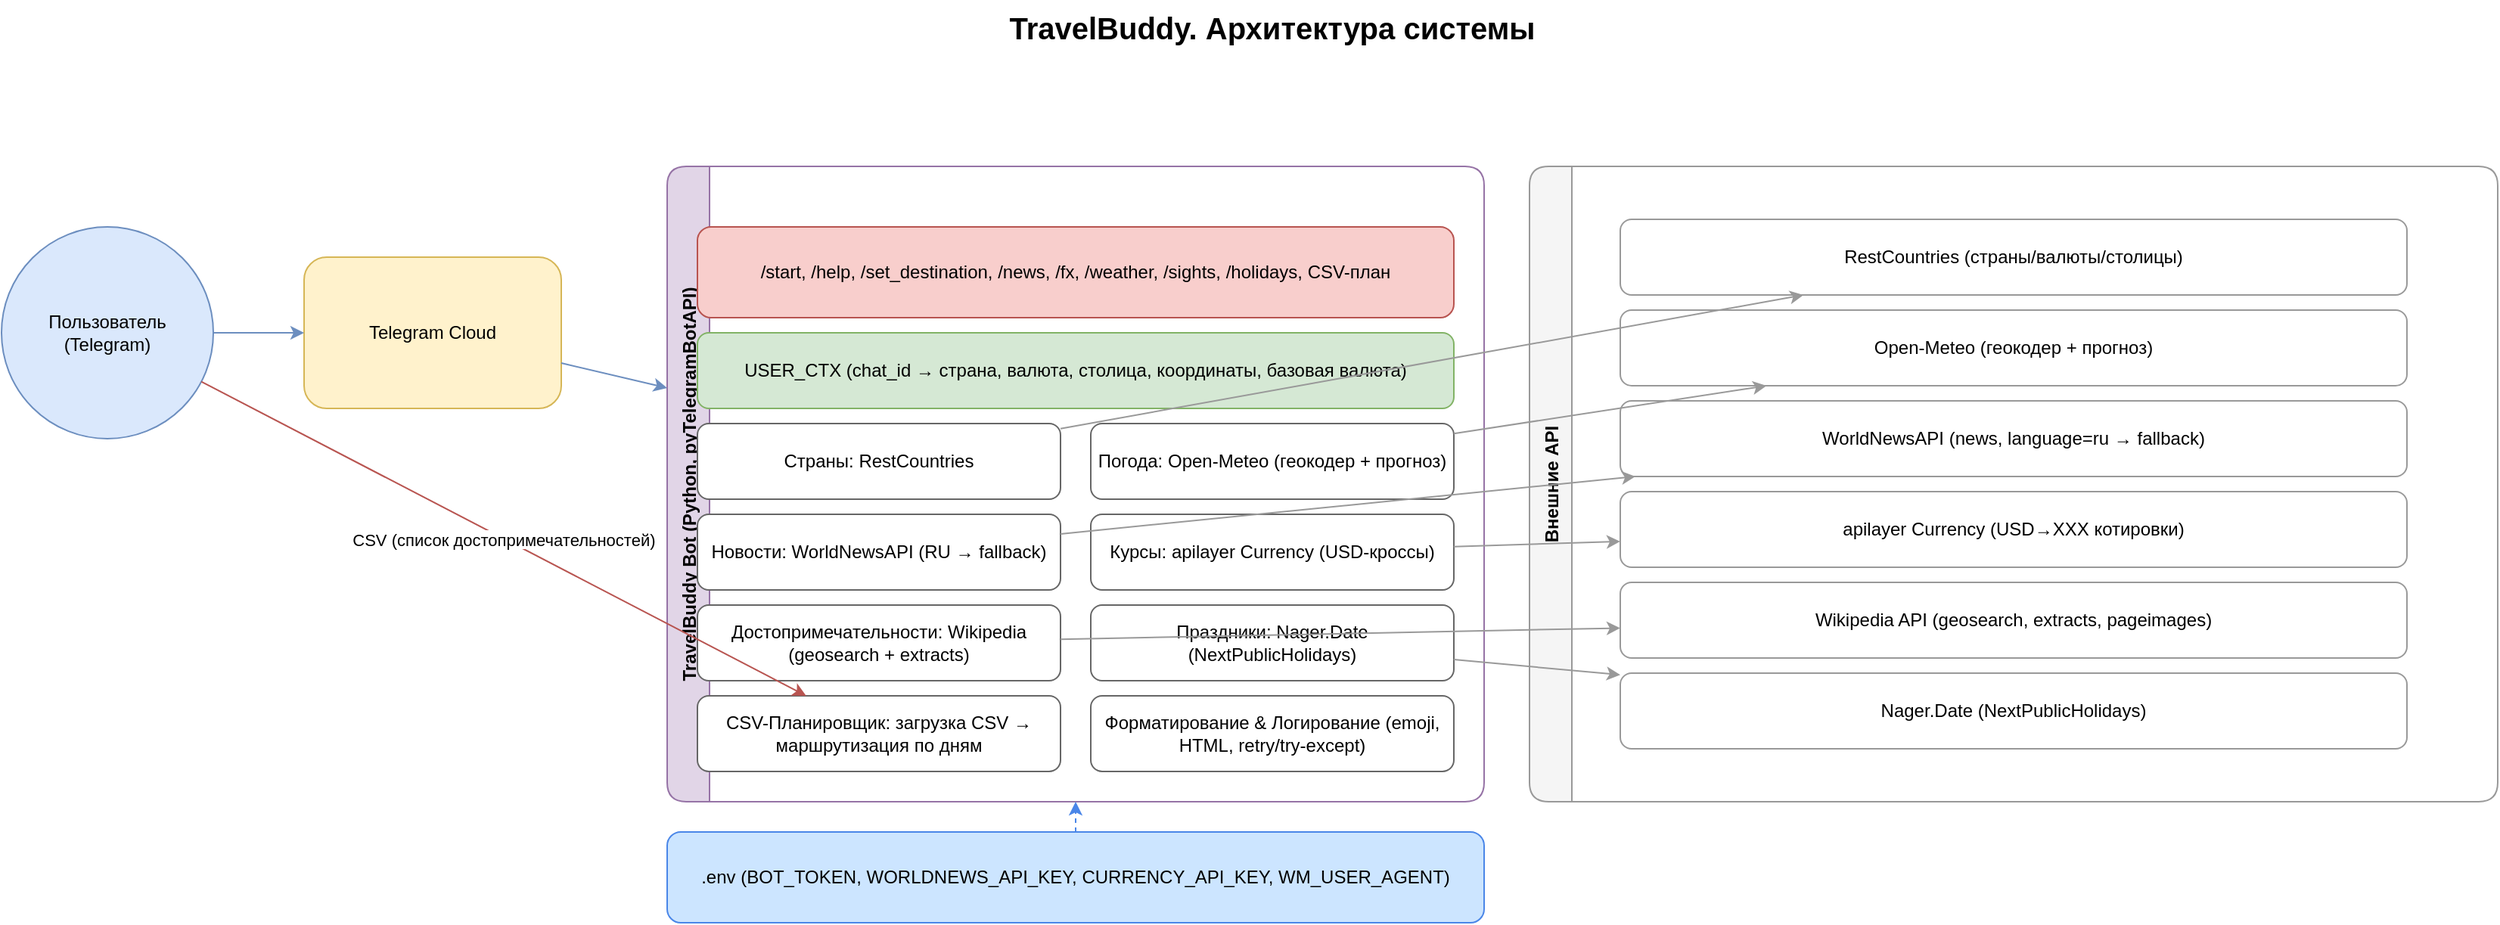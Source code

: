 <mxfile>
    <diagram id="travelbuddy-arch" name="TravelBuddy Architecture">
        <mxGraphModel dx="682" dy="779" grid="1" gridSize="10" guides="1" tooltips="1" connect="1" arrows="1" fold="1" page="1" pageScale="1" pageWidth="1920" pageHeight="1080" background="#ffffff" math="0" shadow="0">
            <root>
                <mxCell id="0"/>
                <mxCell id="1" parent="0"/>
                <mxCell id="title" value="TravelBuddy. Архитектура системы&#xa;" style="text;strokeColor=none;fillColor=none;fontSize=20;fontStyle=1;align=center;verticalAlign=top;" parent="1" vertex="1">
                    <mxGeometry x="710" y="10" width="500" height="40" as="geometry"/>
                </mxCell>
                <mxCell id="user" value="Пользователь (Telegram)" style="shape=ellipse;whiteSpace=wrap;html=1;aspect=fixed;perimeter=ellipsePerimeter;fillColor=#dae8fc;strokeColor=#6c8ebf" parent="1" vertex="1">
                    <mxGeometry x="120" y="160" width="140" height="140" as="geometry"/>
                </mxCell>
                <mxCell id="telegram" value="Telegram Cloud" style="rounded=1;whiteSpace=wrap;html=1;fillColor=#fff2cc;strokeColor=#d6b656" parent="1" vertex="1">
                    <mxGeometry x="320" y="180" width="170" height="100" as="geometry"/>
                </mxCell>
                <mxCell id="bot" value="TravelBuddy Bot (Python, pyTelegramBotAPI)" style="swimlane;rounded=1;horizontal=0;childLayout=stackLayout;startSize=28;fillColor=#e1d5e7;strokeColor=#9673a6;fontStyle=1" parent="1" vertex="1">
                    <mxGeometry x="560" y="120" width="540" height="420" as="geometry"/>
                </mxCell>
                <mxCell id="router" value="/start, /help, /set_destination, /news, /fx, /weather, /sights, /holidays, CSV-план" style="rounded=1;whiteSpace=wrap;html=1;fillColor=#f8cecc;strokeColor=#b85450" parent="bot" vertex="1">
                    <mxGeometry x="20" y="40" width="500" height="60" as="geometry"/>
                </mxCell>
                <mxCell id="ctx" value="USER_CTX (chat_id → страна, валюта, столица, координаты, базовая валюта)" style="rounded=1;whiteSpace=wrap;html=1;fillColor=#d5e8d4;strokeColor=#82b366" parent="bot" vertex="1">
                    <mxGeometry x="20" y="110" width="500" height="50" as="geometry"/>
                </mxCell>
                <mxCell id="country" value="Страны: RestCountries" style="rounded=1;whiteSpace=wrap;html=1;fillColor=#ffffff;strokeColor=#666666" parent="bot" vertex="1">
                    <mxGeometry x="20" y="170" width="240" height="50" as="geometry"/>
                </mxCell>
                <mxCell id="weather" value="Погода: Open-Meteo (геокодер + прогноз)" style="rounded=1;whiteSpace=wrap;html=1;fillColor=#ffffff;strokeColor=#666666" parent="bot" vertex="1">
                    <mxGeometry x="280" y="170" width="240" height="50" as="geometry"/>
                </mxCell>
                <mxCell id="news" value="Новости: WorldNewsAPI (RU → fallback)" style="rounded=1;whiteSpace=wrap;html=1;fillColor=#ffffff;strokeColor=#666666" parent="bot" vertex="1">
                    <mxGeometry x="20" y="230" width="240" height="50" as="geometry"/>
                </mxCell>
                <mxCell id="fx" value="Курсы: apilayer Currency (USD-кроссы)" style="rounded=1;whiteSpace=wrap;html=1;fillColor=#ffffff;strokeColor=#666666" parent="bot" vertex="1">
                    <mxGeometry x="280" y="230" width="240" height="50" as="geometry"/>
                </mxCell>
                <mxCell id="sights" value="Достопримечательности: Wikipedia (geosearch + extracts)" style="rounded=1;whiteSpace=wrap;html=1;fillColor=#ffffff;strokeColor=#666666" parent="bot" vertex="1">
                    <mxGeometry x="20" y="290" width="240" height="50" as="geometry"/>
                </mxCell>
                <mxCell id="holidays" value="Праздники: Nager.Date (NextPublicHolidays)" style="rounded=1;whiteSpace=wrap;html=1;fillColor=#ffffff;strokeColor=#666666" parent="bot" vertex="1">
                    <mxGeometry x="280" y="290" width="240" height="50" as="geometry"/>
                </mxCell>
                <mxCell id="csv" value="CSV-Планировщик: загрузка CSV → маршрутизация по дням" style="rounded=1;whiteSpace=wrap;html=1;fillColor=#ffffff;strokeColor=#666666" parent="bot" vertex="1">
                    <mxGeometry x="20" y="350" width="240" height="50" as="geometry"/>
                </mxCell>
                <mxCell id="fmtlog" value="Форматирование &amp; Логирование (emoji, HTML, retry/try-except)" style="rounded=1;whiteSpace=wrap;html=1;fillColor=#ffffff;strokeColor=#666666" parent="bot" vertex="1">
                    <mxGeometry x="280" y="350" width="240" height="50" as="geometry"/>
                </mxCell>
                <mxCell id="env" value=".env (BOT_TOKEN, WORLDNEWS_API_KEY, CURRENCY_API_KEY, WM_USER_AGENT)" style="rounded=1;whiteSpace=wrap;html=1;fillColor=#cce5ff;strokeColor=#4a86e8" parent="1" vertex="1">
                    <mxGeometry x="560" y="560" width="540" height="60" as="geometry"/>
                </mxCell>
                <mxCell id="apis" value="Внешние API" style="swimlane;rounded=1;horizontal=0;startSize=28;fillColor=#f5f5f5;strokeColor=#999999;fontStyle=1" parent="1" vertex="1">
                    <mxGeometry x="1130" y="120" width="640" height="420" as="geometry"/>
                </mxCell>
                <mxCell id="api1" value="RestCountries (страны/валюты/столицы)" style="rounded=1;whiteSpace=wrap;html=1;fillColor=#fff;strokeColor=#999" parent="apis" vertex="1">
                    <mxGeometry x="60" y="35" width="520" height="50" as="geometry"/>
                </mxCell>
                <mxCell id="api2" value="Open-Meteo (геокодер + прогноз)" style="rounded=1;whiteSpace=wrap;html=1;fillColor=#fff;strokeColor=#999" parent="apis" vertex="1">
                    <mxGeometry x="60" y="95" width="520" height="50" as="geometry"/>
                </mxCell>
                <mxCell id="api3" value="WorldNewsAPI (news, language=ru → fallback)" style="rounded=1;whiteSpace=wrap;html=1;fillColor=#fff;strokeColor=#999" parent="apis" vertex="1">
                    <mxGeometry x="60" y="155" width="520" height="50" as="geometry"/>
                </mxCell>
                <mxCell id="api4" value="apilayer Currency (USD→XXX котировки)" style="rounded=1;whiteSpace=wrap;html=1;fillColor=#fff;strokeColor=#999" parent="apis" vertex="1">
                    <mxGeometry x="60" y="215" width="520" height="50" as="geometry"/>
                </mxCell>
                <mxCell id="api5" value="Wikipedia API (geosearch, extracts, pageimages)" style="rounded=1;whiteSpace=wrap;html=1;fillColor=#fff;strokeColor=#999" parent="apis" vertex="1">
                    <mxGeometry x="60" y="275" width="520" height="50" as="geometry"/>
                </mxCell>
                <mxCell id="api6" value="Nager.Date (NextPublicHolidays)" style="rounded=1;whiteSpace=wrap;html=1;fillColor=#fff;strokeColor=#999" parent="apis" vertex="1">
                    <mxGeometry x="60" y="335" width="520" height="50" as="geometry"/>
                </mxCell>
                <mxCell id="edge1" style="endArrow=classic;strokeColor=#6c8ebf" parent="1" source="user" target="telegram" edge="1">
                    <mxGeometry relative="1" as="geometry"/>
                </mxCell>
                <mxCell id="edge2" style="endArrow=classic;strokeColor=#6c8ebf" parent="1" source="telegram" target="bot" edge="1">
                    <mxGeometry relative="1" as="geometry"/>
                </mxCell>
                <mxCell id="edge3" style="endArrow=classic;strokeColor=#999999" parent="1" source="country" target="api1" edge="1">
                    <mxGeometry relative="1" as="geometry"/>
                </mxCell>
                <mxCell id="edge4" style="endArrow=classic;strokeColor=#999999" parent="1" source="weather" target="api2" edge="1">
                    <mxGeometry relative="1" as="geometry"/>
                </mxCell>
                <mxCell id="edge5" style="endArrow=classic;strokeColor=#999999" parent="1" source="news" target="api3" edge="1">
                    <mxGeometry relative="1" as="geometry"/>
                </mxCell>
                <mxCell id="edge6" style="endArrow=classic;strokeColor=#999999" parent="1" source="fx" target="api4" edge="1">
                    <mxGeometry relative="1" as="geometry"/>
                </mxCell>
                <mxCell id="edge7" style="endArrow=classic;strokeColor=#999999" parent="1" source="sights" target="api5" edge="1">
                    <mxGeometry relative="1" as="geometry"/>
                </mxCell>
                <mxCell id="edge8" style="endArrow=classic;strokeColor=#999999" parent="1" source="holidays" target="api6" edge="1">
                    <mxGeometry relative="1" as="geometry"/>
                </mxCell>
                <mxCell id="csvEdge" value="CSV (список достопримечательностей)" style="endArrow=classic;strokeColor=#b85450;fontSize=11;labelBackgroundColor=#ffffff" parent="1" source="user" target="csv" edge="1">
                    <mxGeometry relative="1" as="geometry"/>
                </mxCell>
                <mxCell id="envEdge" style="endArrow=classic;dashed=1;strokeColor=#4a86e8" parent="1" source="env" target="bot" edge="1">
                    <mxGeometry relative="1" as="geometry"/>
                </mxCell>
            </root>
        </mxGraphModel>
    </diagram>
</mxfile>